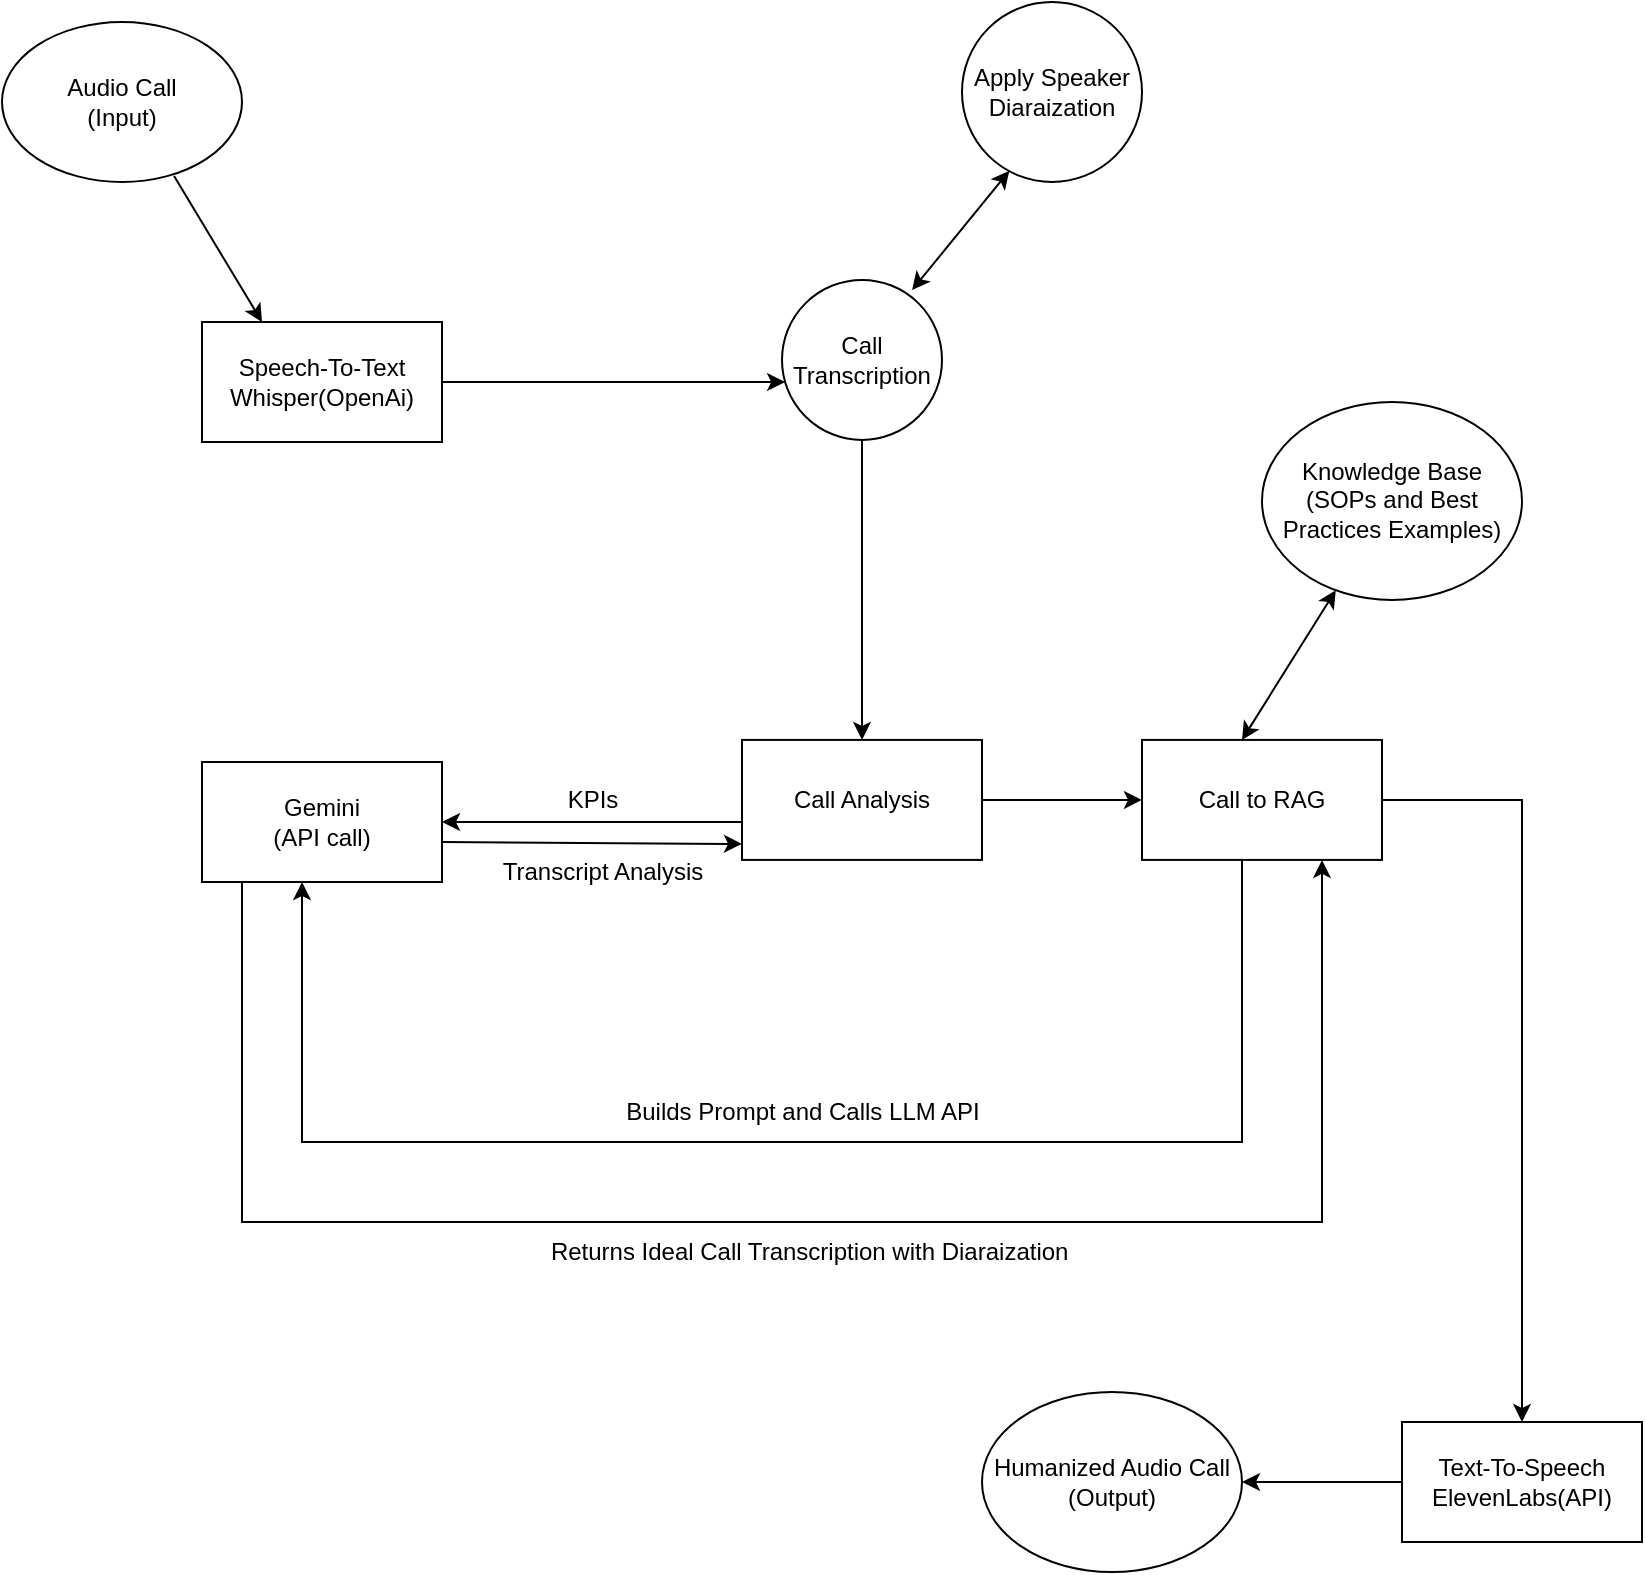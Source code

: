 <mxfile version="26.2.14">
  <diagram name="Page-1" id="PcURl7SGRuWSITqZQ5dG">
    <mxGraphModel dx="1385" dy="764" grid="1" gridSize="10" guides="1" tooltips="1" connect="1" arrows="1" fold="1" page="1" pageScale="1" pageWidth="850" pageHeight="1100" math="0" shadow="0">
      <root>
        <mxCell id="0" />
        <mxCell id="1" parent="0" />
        <mxCell id="z6SMHL8GOWCFRZcB8dkc-9" value="" style="edgeStyle=orthogonalEdgeStyle;rounded=0;orthogonalLoop=1;jettySize=auto;html=1;" edge="1" parent="1" source="z6SMHL8GOWCFRZcB8dkc-1" target="z6SMHL8GOWCFRZcB8dkc-8">
          <mxGeometry relative="1" as="geometry">
            <Array as="points">
              <mxPoint x="350" y="220" />
              <mxPoint x="350" y="220" />
            </Array>
          </mxGeometry>
        </mxCell>
        <mxCell id="z6SMHL8GOWCFRZcB8dkc-1" value="Speech-To-Text&lt;div&gt;Whisper(OpenAi)&lt;/div&gt;" style="rounded=0;whiteSpace=wrap;html=1;" vertex="1" parent="1">
          <mxGeometry x="100" y="190" width="120" height="60" as="geometry" />
        </mxCell>
        <mxCell id="z6SMHL8GOWCFRZcB8dkc-3" value="" style="endArrow=classic;html=1;rounded=0;entryX=0.25;entryY=0;entryDx=0;entryDy=0;exitX=0.717;exitY=0.963;exitDx=0;exitDy=0;exitPerimeter=0;" edge="1" parent="1" source="z6SMHL8GOWCFRZcB8dkc-4" target="z6SMHL8GOWCFRZcB8dkc-1">
          <mxGeometry width="50" height="50" relative="1" as="geometry">
            <mxPoint x="80" y="120" as="sourcePoint" />
            <mxPoint x="120" y="190" as="targetPoint" />
          </mxGeometry>
        </mxCell>
        <mxCell id="z6SMHL8GOWCFRZcB8dkc-4" value="Audio Call&lt;div&gt;(Input)&lt;/div&gt;" style="ellipse;whiteSpace=wrap;html=1;" vertex="1" parent="1">
          <mxGeometry y="40" width="120" height="80" as="geometry" />
        </mxCell>
        <mxCell id="z6SMHL8GOWCFRZcB8dkc-11" value="" style="edgeStyle=orthogonalEdgeStyle;rounded=0;orthogonalLoop=1;jettySize=auto;html=1;" edge="1" parent="1" source="z6SMHL8GOWCFRZcB8dkc-8" target="z6SMHL8GOWCFRZcB8dkc-10">
          <mxGeometry relative="1" as="geometry" />
        </mxCell>
        <mxCell id="z6SMHL8GOWCFRZcB8dkc-8" value="Call Transcription" style="ellipse;whiteSpace=wrap;html=1;rounded=0;" vertex="1" parent="1">
          <mxGeometry x="390" y="168.96" width="80" height="80" as="geometry" />
        </mxCell>
        <mxCell id="z6SMHL8GOWCFRZcB8dkc-13" value="" style="edgeStyle=orthogonalEdgeStyle;rounded=0;orthogonalLoop=1;jettySize=auto;html=1;" edge="1" parent="1" source="z6SMHL8GOWCFRZcB8dkc-10" target="z6SMHL8GOWCFRZcB8dkc-12">
          <mxGeometry relative="1" as="geometry">
            <Array as="points">
              <mxPoint x="340" y="440" />
              <mxPoint x="340" y="440" />
            </Array>
          </mxGeometry>
        </mxCell>
        <mxCell id="z6SMHL8GOWCFRZcB8dkc-26" value="" style="edgeStyle=orthogonalEdgeStyle;rounded=0;orthogonalLoop=1;jettySize=auto;html=1;" edge="1" parent="1" source="z6SMHL8GOWCFRZcB8dkc-10" target="z6SMHL8GOWCFRZcB8dkc-25">
          <mxGeometry relative="1" as="geometry" />
        </mxCell>
        <mxCell id="z6SMHL8GOWCFRZcB8dkc-10" value="Call Analysis" style="whiteSpace=wrap;html=1;rounded=0;" vertex="1" parent="1">
          <mxGeometry x="370" y="398.96" width="120" height="60" as="geometry" />
        </mxCell>
        <mxCell id="z6SMHL8GOWCFRZcB8dkc-12" value="Gemini&lt;br&gt;(API call)" style="whiteSpace=wrap;html=1;rounded=0;" vertex="1" parent="1">
          <mxGeometry x="100" y="410" width="120" height="60" as="geometry" />
        </mxCell>
        <mxCell id="z6SMHL8GOWCFRZcB8dkc-15" style="edgeStyle=orthogonalEdgeStyle;rounded=0;orthogonalLoop=1;jettySize=auto;html=1;entryX=0.75;entryY=1;entryDx=0;entryDy=0;" edge="1" parent="1" target="z6SMHL8GOWCFRZcB8dkc-25">
          <mxGeometry relative="1" as="geometry">
            <mxPoint x="390" y="570" as="targetPoint" />
            <mxPoint x="120" y="470" as="sourcePoint" />
            <Array as="points">
              <mxPoint x="120" y="470" />
              <mxPoint x="120" y="640" />
              <mxPoint x="660" y="640" />
            </Array>
          </mxGeometry>
        </mxCell>
        <mxCell id="z6SMHL8GOWCFRZcB8dkc-18" value="&lt;font style=&quot;font-size: 12px;&quot;&gt;Transcript Analysis&lt;/font&gt;" style="text;html=1;align=center;verticalAlign=middle;resizable=0;points=[];autosize=1;strokeColor=none;fillColor=none;" vertex="1" parent="1">
          <mxGeometry x="240" y="450" width="120" height="30" as="geometry" />
        </mxCell>
        <mxCell id="z6SMHL8GOWCFRZcB8dkc-19" value="KPIs" style="text;html=1;align=center;verticalAlign=middle;resizable=0;points=[];autosize=1;strokeColor=none;fillColor=none;" vertex="1" parent="1">
          <mxGeometry x="270" y="413.96" width="50" height="30" as="geometry" />
        </mxCell>
        <mxCell id="z6SMHL8GOWCFRZcB8dkc-21" value="" style="endArrow=classic;startArrow=classic;html=1;rounded=0;entryX=0.263;entryY=0.938;entryDx=0;entryDy=0;entryPerimeter=0;exitX=0.813;exitY=0.063;exitDx=0;exitDy=0;exitPerimeter=0;" edge="1" parent="1" source="z6SMHL8GOWCFRZcB8dkc-8" target="z6SMHL8GOWCFRZcB8dkc-22">
          <mxGeometry width="50" height="50" relative="1" as="geometry">
            <mxPoint x="445" y="168.96" as="sourcePoint" />
            <mxPoint x="502.04" y="120.0" as="targetPoint" />
          </mxGeometry>
        </mxCell>
        <mxCell id="z6SMHL8GOWCFRZcB8dkc-22" value="Apply Speaker Diaraization" style="ellipse;whiteSpace=wrap;html=1;aspect=fixed;" vertex="1" parent="1">
          <mxGeometry x="480" y="30" width="90" height="90" as="geometry" />
        </mxCell>
        <mxCell id="z6SMHL8GOWCFRZcB8dkc-24" value="" style="endArrow=classic;html=1;rounded=0;entryX=0;entryY=0.867;entryDx=0;entryDy=0;entryPerimeter=0;" edge="1" parent="1" target="z6SMHL8GOWCFRZcB8dkc-10">
          <mxGeometry width="50" height="50" relative="1" as="geometry">
            <mxPoint x="220" y="450" as="sourcePoint" />
            <mxPoint x="300" y="450" as="targetPoint" />
          </mxGeometry>
        </mxCell>
        <mxCell id="z6SMHL8GOWCFRZcB8dkc-29" style="edgeStyle=orthogonalEdgeStyle;rounded=0;orthogonalLoop=1;jettySize=auto;html=1;entryX=0.5;entryY=1;entryDx=0;entryDy=0;" edge="1" parent="1">
          <mxGeometry relative="1" as="geometry">
            <mxPoint x="150" y="470" as="targetPoint" />
            <mxPoint x="620" y="458.96" as="sourcePoint" />
            <Array as="points">
              <mxPoint x="620" y="600" />
              <mxPoint x="150" y="600" />
            </Array>
          </mxGeometry>
        </mxCell>
        <mxCell id="z6SMHL8GOWCFRZcB8dkc-33" value="" style="edgeStyle=orthogonalEdgeStyle;rounded=0;orthogonalLoop=1;jettySize=auto;html=1;" edge="1" parent="1" source="z6SMHL8GOWCFRZcB8dkc-25" target="z6SMHL8GOWCFRZcB8dkc-32">
          <mxGeometry relative="1" as="geometry" />
        </mxCell>
        <mxCell id="z6SMHL8GOWCFRZcB8dkc-25" value="Call to RAG" style="whiteSpace=wrap;html=1;rounded=0;" vertex="1" parent="1">
          <mxGeometry x="570" y="398.96" width="120" height="60" as="geometry" />
        </mxCell>
        <mxCell id="z6SMHL8GOWCFRZcB8dkc-27" value="" style="endArrow=classic;startArrow=classic;html=1;rounded=0;" edge="1" parent="1" target="z6SMHL8GOWCFRZcB8dkc-28">
          <mxGeometry width="50" height="50" relative="1" as="geometry">
            <mxPoint x="620" y="398.96" as="sourcePoint" />
            <mxPoint x="660" y="330" as="targetPoint" />
          </mxGeometry>
        </mxCell>
        <mxCell id="z6SMHL8GOWCFRZcB8dkc-28" value="Knowledge Base&lt;div&gt;(SOPs and Best Practices Examples)&lt;/div&gt;" style="ellipse;whiteSpace=wrap;html=1;" vertex="1" parent="1">
          <mxGeometry x="630" y="230" width="130" height="98.96" as="geometry" />
        </mxCell>
        <mxCell id="z6SMHL8GOWCFRZcB8dkc-30" value="Builds Prompt and Calls LLM API" style="text;html=1;align=center;verticalAlign=middle;resizable=0;points=[];autosize=1;strokeColor=none;fillColor=none;" vertex="1" parent="1">
          <mxGeometry x="300" y="570" width="200" height="30" as="geometry" />
        </mxCell>
        <mxCell id="z6SMHL8GOWCFRZcB8dkc-31" value="Returns Ideal Call Transcription with Diaraization&amp;nbsp;" style="text;html=1;align=center;verticalAlign=middle;resizable=0;points=[];autosize=1;strokeColor=none;fillColor=none;" vertex="1" parent="1">
          <mxGeometry x="260" y="640" width="290" height="30" as="geometry" />
        </mxCell>
        <mxCell id="z6SMHL8GOWCFRZcB8dkc-39" style="edgeStyle=orthogonalEdgeStyle;rounded=0;orthogonalLoop=1;jettySize=auto;html=1;entryX=1;entryY=0.5;entryDx=0;entryDy=0;" edge="1" parent="1" source="z6SMHL8GOWCFRZcB8dkc-32" target="z6SMHL8GOWCFRZcB8dkc-38">
          <mxGeometry relative="1" as="geometry" />
        </mxCell>
        <mxCell id="z6SMHL8GOWCFRZcB8dkc-32" value="Text-To-Speech&lt;div&gt;ElevenLabs(API)&lt;/div&gt;" style="whiteSpace=wrap;html=1;rounded=0;" vertex="1" parent="1">
          <mxGeometry x="700" y="740" width="120" height="60" as="geometry" />
        </mxCell>
        <mxCell id="z6SMHL8GOWCFRZcB8dkc-38" value="Humanized Audio Call&lt;div&gt;(Output)&lt;/div&gt;" style="ellipse;whiteSpace=wrap;html=1;" vertex="1" parent="1">
          <mxGeometry x="490" y="725" width="130" height="90" as="geometry" />
        </mxCell>
      </root>
    </mxGraphModel>
  </diagram>
</mxfile>
